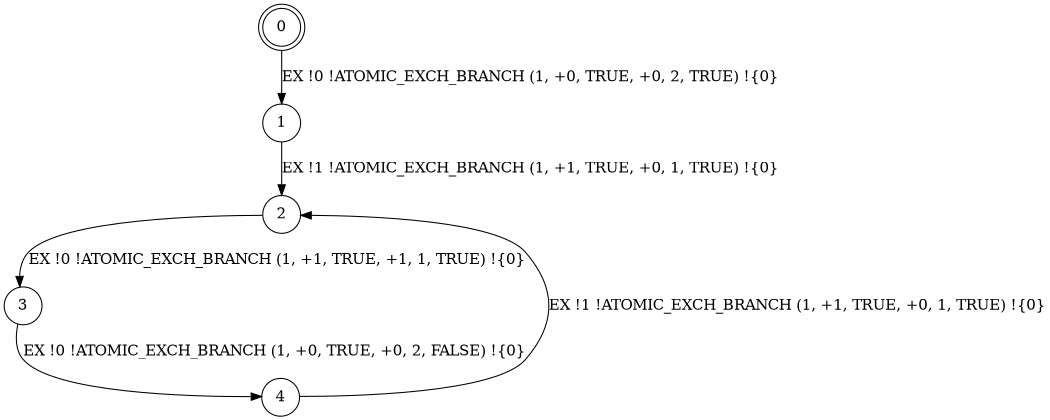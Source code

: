 digraph BCG {
size = "7, 10.5";
center = TRUE;
node [shape = circle];
0 [peripheries = 2];
0 -> 1 [label = "EX !0 !ATOMIC_EXCH_BRANCH (1, +0, TRUE, +0, 2, TRUE) !{0}"];
1 -> 2 [label = "EX !1 !ATOMIC_EXCH_BRANCH (1, +1, TRUE, +0, 1, TRUE) !{0}"];
2 -> 3 [label = "EX !0 !ATOMIC_EXCH_BRANCH (1, +1, TRUE, +1, 1, TRUE) !{0}"];
3 -> 4 [label = "EX !0 !ATOMIC_EXCH_BRANCH (1, +0, TRUE, +0, 2, FALSE) !{0}"];
4 -> 2 [label = "EX !1 !ATOMIC_EXCH_BRANCH (1, +1, TRUE, +0, 1, TRUE) !{0}"];
}
